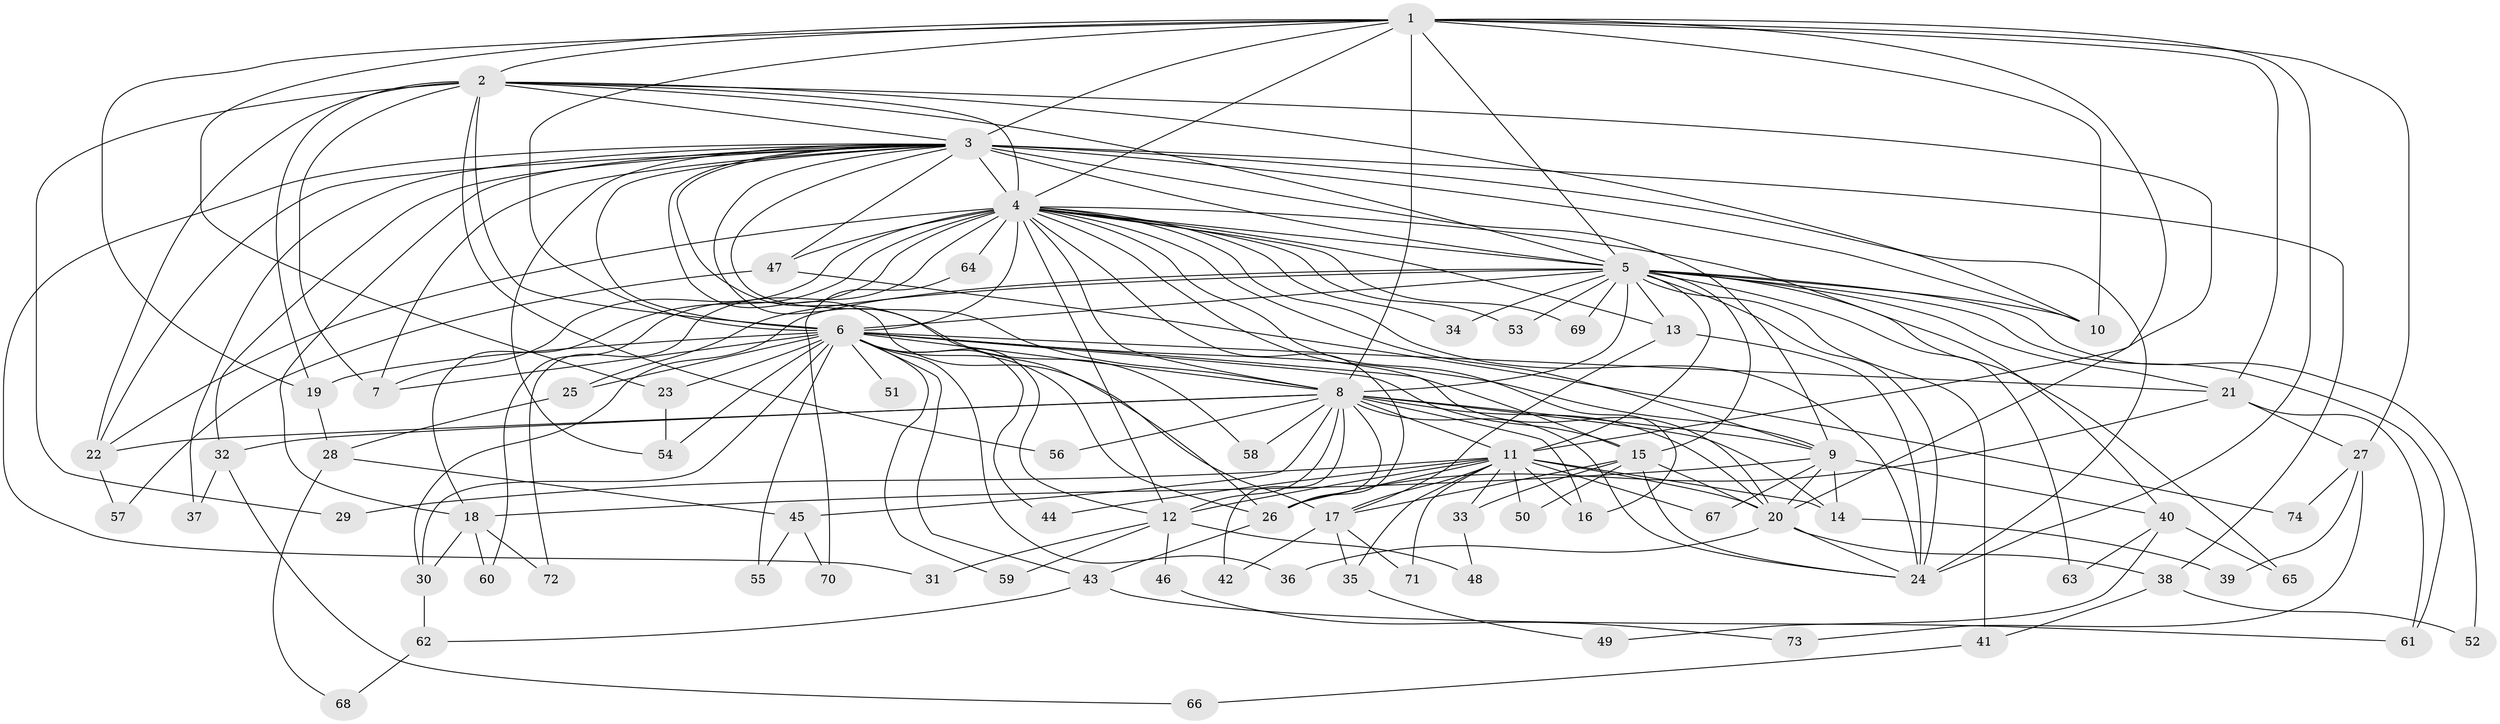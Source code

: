 // original degree distribution, {32: 0.013513513513513514, 16: 0.02027027027027027, 29: 0.006756756756756757, 28: 0.006756756756756757, 25: 0.006756756756756757, 17: 0.02027027027027027, 4: 0.12837837837837837, 6: 0.006756756756756757, 9: 0.013513513513513514, 8: 0.02027027027027027, 3: 0.16891891891891891, 2: 0.5337837837837838, 5: 0.05405405405405406}
// Generated by graph-tools (version 1.1) at 2025/49/03/04/25 22:49:48]
// undirected, 74 vertices, 187 edges
graph export_dot {
  node [color=gray90,style=filled];
  1;
  2;
  3;
  4;
  5;
  6;
  7;
  8;
  9;
  10;
  11;
  12;
  13;
  14;
  15;
  16;
  17;
  18;
  19;
  20;
  21;
  22;
  23;
  24;
  25;
  26;
  27;
  28;
  29;
  30;
  31;
  32;
  33;
  34;
  35;
  36;
  37;
  38;
  39;
  40;
  41;
  42;
  43;
  44;
  45;
  46;
  47;
  48;
  49;
  50;
  51;
  52;
  53;
  54;
  55;
  56;
  57;
  58;
  59;
  60;
  61;
  62;
  63;
  64;
  65;
  66;
  67;
  68;
  69;
  70;
  71;
  72;
  73;
  74;
  1 -- 2 [weight=4.0];
  1 -- 3 [weight=3.0];
  1 -- 4 [weight=4.0];
  1 -- 5 [weight=2.0];
  1 -- 6 [weight=5.0];
  1 -- 8 [weight=17.0];
  1 -- 10 [weight=1.0];
  1 -- 11 [weight=1.0];
  1 -- 19 [weight=2.0];
  1 -- 21 [weight=1.0];
  1 -- 23 [weight=2.0];
  1 -- 24 [weight=1.0];
  1 -- 27 [weight=1.0];
  2 -- 3 [weight=3.0];
  2 -- 4 [weight=4.0];
  2 -- 5 [weight=2.0];
  2 -- 6 [weight=4.0];
  2 -- 7 [weight=1.0];
  2 -- 10 [weight=1.0];
  2 -- 19 [weight=1.0];
  2 -- 20 [weight=6.0];
  2 -- 22 [weight=1.0];
  2 -- 29 [weight=1.0];
  2 -- 56 [weight=1.0];
  3 -- 4 [weight=17.0];
  3 -- 5 [weight=1.0];
  3 -- 6 [weight=2.0];
  3 -- 7 [weight=2.0];
  3 -- 8 [weight=4.0];
  3 -- 9 [weight=1.0];
  3 -- 10 [weight=1.0];
  3 -- 17 [weight=1.0];
  3 -- 18 [weight=1.0];
  3 -- 22 [weight=1.0];
  3 -- 24 [weight=2.0];
  3 -- 26 [weight=1.0];
  3 -- 31 [weight=1.0];
  3 -- 32 [weight=1.0];
  3 -- 37 [weight=1.0];
  3 -- 38 [weight=1.0];
  3 -- 47 [weight=1.0];
  3 -- 54 [weight=1.0];
  3 -- 58 [weight=1.0];
  4 -- 5 [weight=3.0];
  4 -- 6 [weight=4.0];
  4 -- 7 [weight=1.0];
  4 -- 8 [weight=2.0];
  4 -- 9 [weight=1.0];
  4 -- 12 [weight=1.0];
  4 -- 13 [weight=1.0];
  4 -- 15 [weight=1.0];
  4 -- 16 [weight=1.0];
  4 -- 18 [weight=1.0];
  4 -- 22 [weight=1.0];
  4 -- 24 [weight=1.0];
  4 -- 26 [weight=1.0];
  4 -- 34 [weight=1.0];
  4 -- 40 [weight=1.0];
  4 -- 47 [weight=1.0];
  4 -- 53 [weight=1.0];
  4 -- 60 [weight=1.0];
  4 -- 64 [weight=1.0];
  4 -- 69 [weight=1.0];
  4 -- 72 [weight=1.0];
  5 -- 6 [weight=3.0];
  5 -- 8 [weight=1.0];
  5 -- 10 [weight=1.0];
  5 -- 11 [weight=2.0];
  5 -- 13 [weight=1.0];
  5 -- 15 [weight=1.0];
  5 -- 21 [weight=1.0];
  5 -- 24 [weight=1.0];
  5 -- 25 [weight=1.0];
  5 -- 30 [weight=1.0];
  5 -- 34 [weight=1.0];
  5 -- 41 [weight=1.0];
  5 -- 52 [weight=1.0];
  5 -- 53 [weight=1.0];
  5 -- 61 [weight=1.0];
  5 -- 63 [weight=1.0];
  5 -- 65 [weight=1.0];
  5 -- 69 [weight=1.0];
  6 -- 7 [weight=1.0];
  6 -- 8 [weight=2.0];
  6 -- 9 [weight=1.0];
  6 -- 12 [weight=2.0];
  6 -- 15 [weight=1.0];
  6 -- 19 [weight=1.0];
  6 -- 20 [weight=1.0];
  6 -- 21 [weight=1.0];
  6 -- 23 [weight=1.0];
  6 -- 25 [weight=1.0];
  6 -- 26 [weight=2.0];
  6 -- 30 [weight=1.0];
  6 -- 36 [weight=1.0];
  6 -- 43 [weight=1.0];
  6 -- 44 [weight=1.0];
  6 -- 51 [weight=1.0];
  6 -- 54 [weight=1.0];
  6 -- 55 [weight=1.0];
  6 -- 59 [weight=1.0];
  8 -- 9 [weight=1.0];
  8 -- 11 [weight=1.0];
  8 -- 12 [weight=2.0];
  8 -- 14 [weight=1.0];
  8 -- 16 [weight=1.0];
  8 -- 20 [weight=1.0];
  8 -- 22 [weight=1.0];
  8 -- 24 [weight=1.0];
  8 -- 26 [weight=3.0];
  8 -- 32 [weight=1.0];
  8 -- 42 [weight=1.0];
  8 -- 45 [weight=1.0];
  8 -- 56 [weight=1.0];
  8 -- 58 [weight=1.0];
  9 -- 14 [weight=1.0];
  9 -- 18 [weight=1.0];
  9 -- 20 [weight=1.0];
  9 -- 40 [weight=1.0];
  9 -- 67 [weight=1.0];
  11 -- 12 [weight=1.0];
  11 -- 14 [weight=1.0];
  11 -- 16 [weight=1.0];
  11 -- 17 [weight=1.0];
  11 -- 20 [weight=1.0];
  11 -- 26 [weight=1.0];
  11 -- 29 [weight=1.0];
  11 -- 33 [weight=1.0];
  11 -- 35 [weight=1.0];
  11 -- 44 [weight=1.0];
  11 -- 50 [weight=1.0];
  11 -- 67 [weight=1.0];
  11 -- 71 [weight=1.0];
  12 -- 31 [weight=1.0];
  12 -- 46 [weight=1.0];
  12 -- 48 [weight=1.0];
  12 -- 59 [weight=1.0];
  13 -- 17 [weight=1.0];
  13 -- 24 [weight=1.0];
  14 -- 39 [weight=1.0];
  15 -- 17 [weight=1.0];
  15 -- 20 [weight=1.0];
  15 -- 24 [weight=1.0];
  15 -- 33 [weight=1.0];
  15 -- 50 [weight=1.0];
  17 -- 35 [weight=1.0];
  17 -- 42 [weight=1.0];
  17 -- 71 [weight=1.0];
  18 -- 30 [weight=1.0];
  18 -- 60 [weight=1.0];
  18 -- 72 [weight=1.0];
  19 -- 28 [weight=1.0];
  20 -- 24 [weight=1.0];
  20 -- 36 [weight=1.0];
  20 -- 38 [weight=1.0];
  21 -- 26 [weight=1.0];
  21 -- 27 [weight=1.0];
  21 -- 61 [weight=1.0];
  22 -- 57 [weight=1.0];
  23 -- 54 [weight=2.0];
  25 -- 28 [weight=1.0];
  26 -- 43 [weight=1.0];
  27 -- 39 [weight=1.0];
  27 -- 73 [weight=1.0];
  27 -- 74 [weight=1.0];
  28 -- 45 [weight=1.0];
  28 -- 68 [weight=1.0];
  30 -- 62 [weight=1.0];
  32 -- 37 [weight=1.0];
  32 -- 66 [weight=1.0];
  33 -- 48 [weight=1.0];
  35 -- 49 [weight=1.0];
  38 -- 41 [weight=1.0];
  38 -- 52 [weight=1.0];
  40 -- 49 [weight=1.0];
  40 -- 63 [weight=1.0];
  40 -- 65 [weight=1.0];
  41 -- 66 [weight=1.0];
  43 -- 61 [weight=1.0];
  43 -- 62 [weight=1.0];
  45 -- 55 [weight=1.0];
  45 -- 70 [weight=1.0];
  46 -- 73 [weight=1.0];
  47 -- 57 [weight=1.0];
  47 -- 74 [weight=1.0];
  62 -- 68 [weight=1.0];
  64 -- 70 [weight=1.0];
}
